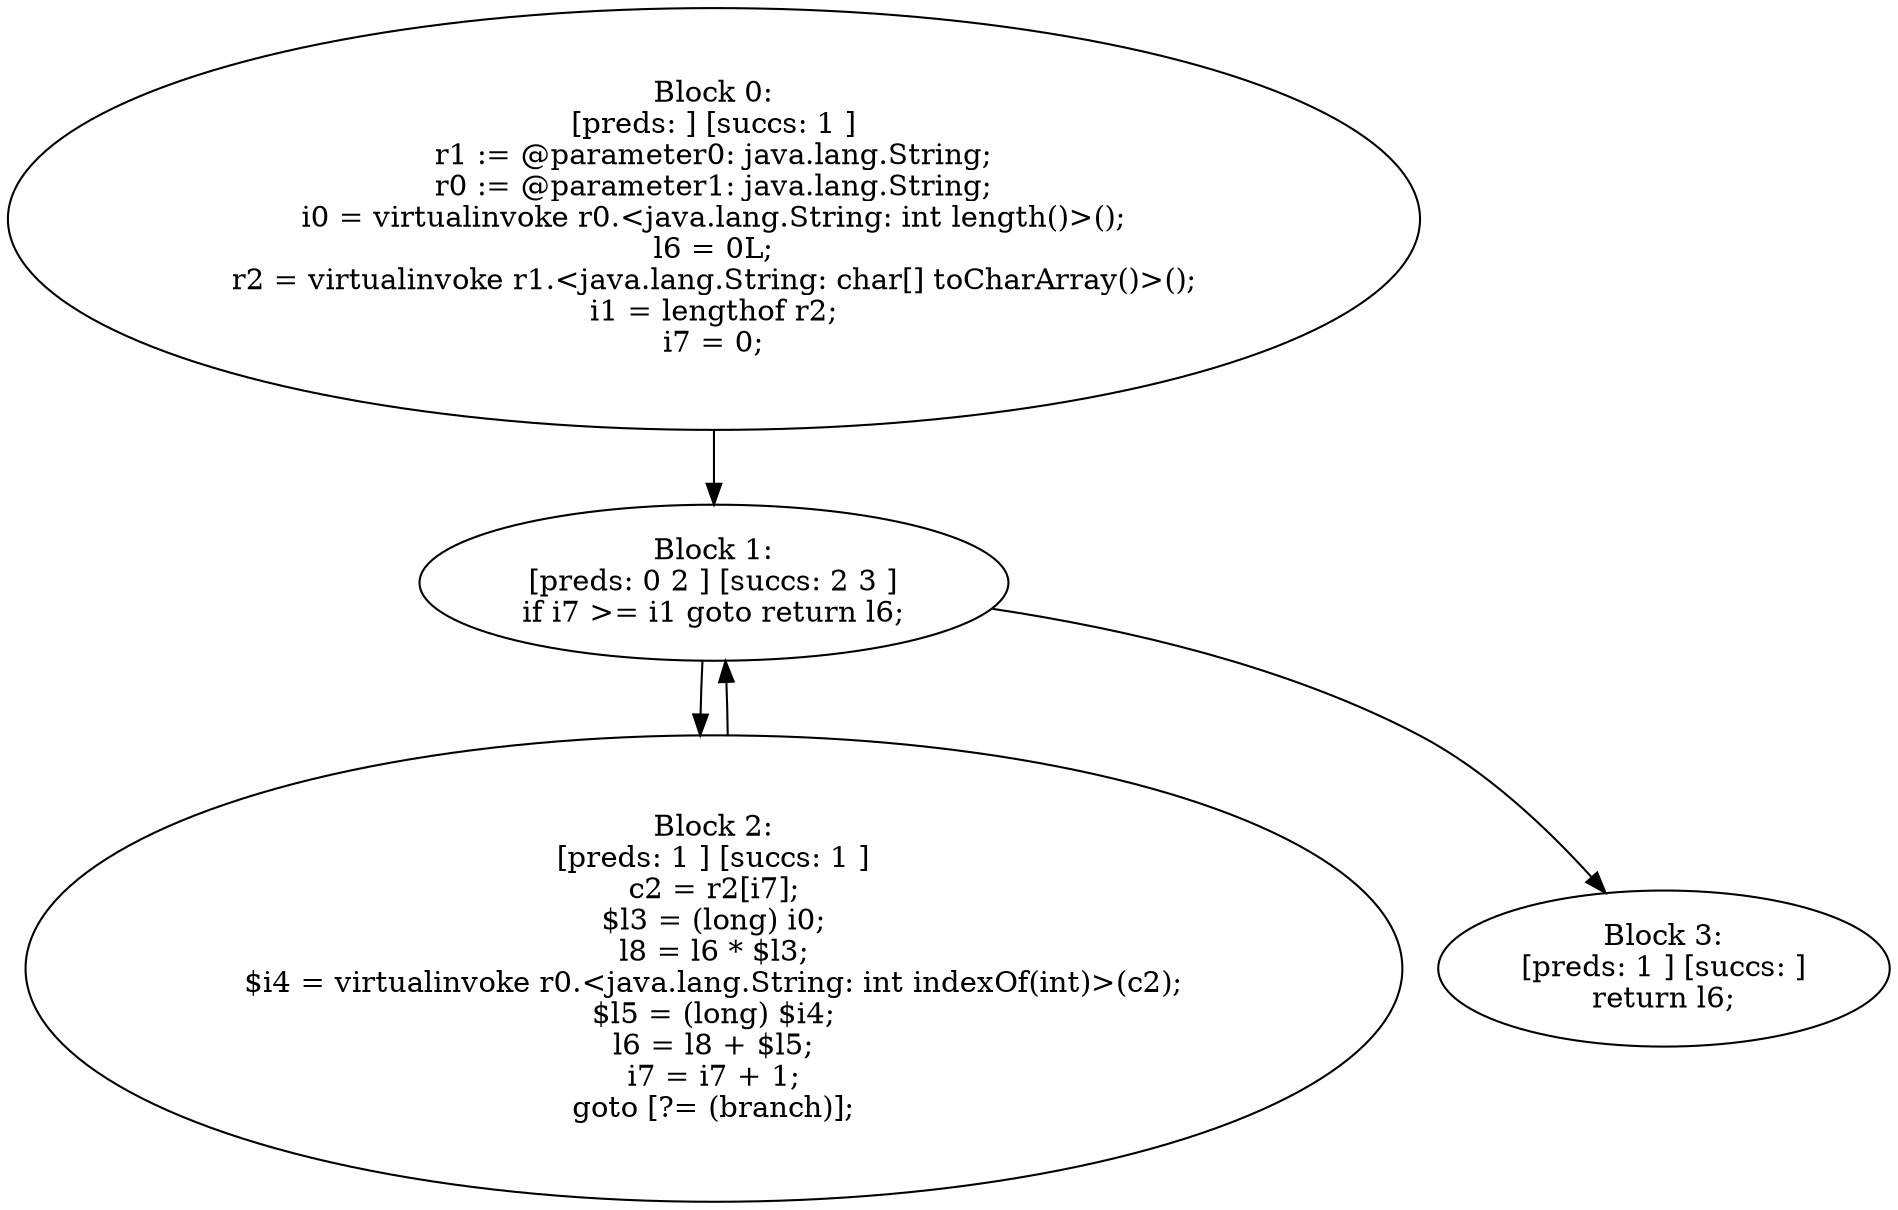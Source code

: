 digraph "unitGraph" {
    "Block 0:
[preds: ] [succs: 1 ]
r1 := @parameter0: java.lang.String;
r0 := @parameter1: java.lang.String;
i0 = virtualinvoke r0.<java.lang.String: int length()>();
l6 = 0L;
r2 = virtualinvoke r1.<java.lang.String: char[] toCharArray()>();
i1 = lengthof r2;
i7 = 0;
"
    "Block 1:
[preds: 0 2 ] [succs: 2 3 ]
if i7 >= i1 goto return l6;
"
    "Block 2:
[preds: 1 ] [succs: 1 ]
c2 = r2[i7];
$l3 = (long) i0;
l8 = l6 * $l3;
$i4 = virtualinvoke r0.<java.lang.String: int indexOf(int)>(c2);
$l5 = (long) $i4;
l6 = l8 + $l5;
i7 = i7 + 1;
goto [?= (branch)];
"
    "Block 3:
[preds: 1 ] [succs: ]
return l6;
"
    "Block 0:
[preds: ] [succs: 1 ]
r1 := @parameter0: java.lang.String;
r0 := @parameter1: java.lang.String;
i0 = virtualinvoke r0.<java.lang.String: int length()>();
l6 = 0L;
r2 = virtualinvoke r1.<java.lang.String: char[] toCharArray()>();
i1 = lengthof r2;
i7 = 0;
"->"Block 1:
[preds: 0 2 ] [succs: 2 3 ]
if i7 >= i1 goto return l6;
";
    "Block 1:
[preds: 0 2 ] [succs: 2 3 ]
if i7 >= i1 goto return l6;
"->"Block 2:
[preds: 1 ] [succs: 1 ]
c2 = r2[i7];
$l3 = (long) i0;
l8 = l6 * $l3;
$i4 = virtualinvoke r0.<java.lang.String: int indexOf(int)>(c2);
$l5 = (long) $i4;
l6 = l8 + $l5;
i7 = i7 + 1;
goto [?= (branch)];
";
    "Block 1:
[preds: 0 2 ] [succs: 2 3 ]
if i7 >= i1 goto return l6;
"->"Block 3:
[preds: 1 ] [succs: ]
return l6;
";
    "Block 2:
[preds: 1 ] [succs: 1 ]
c2 = r2[i7];
$l3 = (long) i0;
l8 = l6 * $l3;
$i4 = virtualinvoke r0.<java.lang.String: int indexOf(int)>(c2);
$l5 = (long) $i4;
l6 = l8 + $l5;
i7 = i7 + 1;
goto [?= (branch)];
"->"Block 1:
[preds: 0 2 ] [succs: 2 3 ]
if i7 >= i1 goto return l6;
";
}
